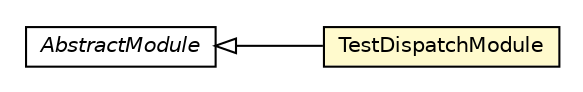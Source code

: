 #!/usr/local/bin/dot
#
# Class diagram 
# Generated by UMLGraph version R5_6-24-gf6e263 (http://www.umlgraph.org/)
#

digraph G {
	edge [fontname="Helvetica",fontsize=10,labelfontname="Helvetica",labelfontsize=10];
	node [fontname="Helvetica",fontsize=10,shape=plaintext];
	nodesep=0.25;
	ranksep=0.5;
	rankdir=LR;
	// com.gwtplatform.tester.TestDispatchModule
	c382076 [label=<<table title="com.gwtplatform.tester.TestDispatchModule" border="0" cellborder="1" cellspacing="0" cellpadding="2" port="p" bgcolor="lemonChiffon" href="./TestDispatchModule.html">
		<tr><td><table border="0" cellspacing="0" cellpadding="1">
<tr><td align="center" balign="center"> TestDispatchModule </td></tr>
		</table></td></tr>
		</table>>, URL="./TestDispatchModule.html", fontname="Helvetica", fontcolor="black", fontsize=10.0];
	//com.gwtplatform.tester.TestDispatchModule extends com.google.inject.AbstractModule
	c382587:p -> c382076:p [dir=back,arrowtail=empty];
	// com.google.inject.AbstractModule
	c382587 [label=<<table title="com.google.inject.AbstractModule" border="0" cellborder="1" cellspacing="0" cellpadding="2" port="p" href="http://google-guice.googlecode.com/svn/trunk/javadoc/com/google/inject/AbstractModule.html">
		<tr><td><table border="0" cellspacing="0" cellpadding="1">
<tr><td align="center" balign="center"><font face="Helvetica-Oblique"> AbstractModule </font></td></tr>
		</table></td></tr>
		</table>>, URL="http://google-guice.googlecode.com/svn/trunk/javadoc/com/google/inject/AbstractModule.html", fontname="Helvetica", fontcolor="black", fontsize=10.0];
}

